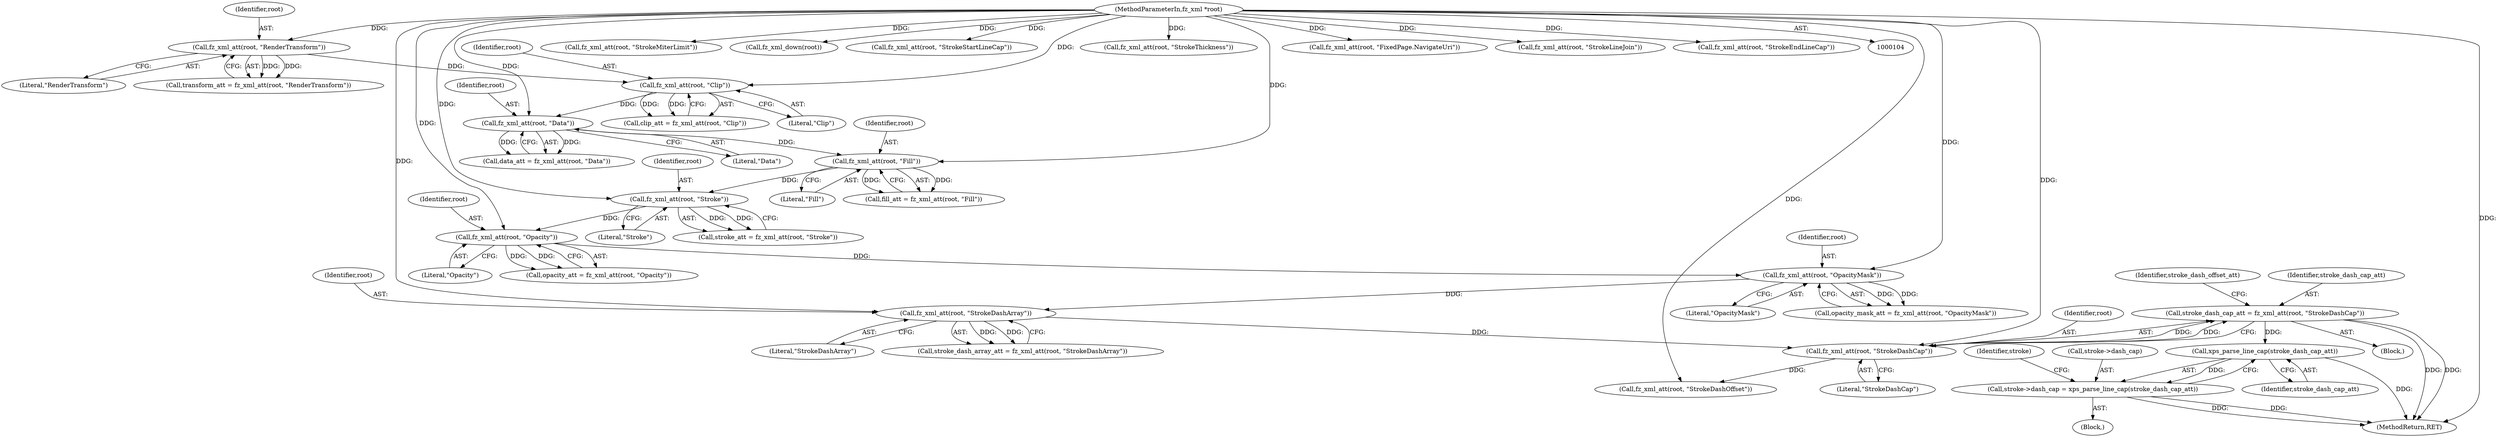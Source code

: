 digraph "0_ghostscript_60dabde18d7fe12b19da8b509bdfee9cc886aafc_3@pointer" {
"1000502" [label="(Call,xps_parse_line_cap(stroke_dash_cap_att))"];
"1000225" [label="(Call,stroke_dash_cap_att = fz_xml_att(root, \"StrokeDashCap\"))"];
"1000227" [label="(Call,fz_xml_att(root, \"StrokeDashCap\"))"];
"1000222" [label="(Call,fz_xml_att(root, \"StrokeDashArray\"))"];
"1000217" [label="(Call,fz_xml_att(root, \"OpacityMask\"))"];
"1000212" [label="(Call,fz_xml_att(root, \"Opacity\"))"];
"1000207" [label="(Call,fz_xml_att(root, \"Stroke\"))"];
"1000202" [label="(Call,fz_xml_att(root, \"Fill\"))"];
"1000197" [label="(Call,fz_xml_att(root, \"Data\"))"];
"1000192" [label="(Call,fz_xml_att(root, \"Clip\"))"];
"1000187" [label="(Call,fz_xml_att(root, \"RenderTransform\"))"];
"1000109" [label="(MethodParameterIn,fz_xml *root)"];
"1000498" [label="(Call,stroke->dash_cap = xps_parse_line_cap(stroke_dash_cap_att))"];
"1000204" [label="(Literal,\"Fill\")"];
"1000109" [label="(MethodParameterIn,fz_xml *root)"];
"1000227" [label="(Call,fz_xml_att(root, \"StrokeDashCap\"))"];
"1000252" [label="(Call,fz_xml_att(root, \"StrokeMiterLimit\"))"];
"1000214" [label="(Literal,\"Opacity\")"];
"1000193" [label="(Identifier,root)"];
"1000202" [label="(Call,fz_xml_att(root, \"Fill\"))"];
"1000268" [label="(Call,fz_xml_down(root))"];
"1000219" [label="(Literal,\"OpacityMask\")"];
"1000198" [label="(Identifier,root)"];
"1000213" [label="(Identifier,root)"];
"1000451" [label="(Block,)"];
"1000208" [label="(Identifier,root)"];
"1000197" [label="(Call,fz_xml_att(root, \"Data\"))"];
"1000224" [label="(Literal,\"StrokeDashArray\")"];
"1000229" [label="(Literal,\"StrokeDashCap\")"];
"1000189" [label="(Literal,\"RenderTransform\")"];
"1000232" [label="(Call,fz_xml_att(root, \"StrokeDashOffset\"))"];
"1000192" [label="(Call,fz_xml_att(root, \"Clip\"))"];
"1000195" [label="(Call,data_att = fz_xml_att(root, \"Data\"))"];
"1000231" [label="(Identifier,stroke_dash_offset_att)"];
"1000506" [label="(Identifier,stroke)"];
"1000212" [label="(Call,fz_xml_att(root, \"Opacity\"))"];
"1000210" [label="(Call,opacity_att = fz_xml_att(root, \"Opacity\"))"];
"1000223" [label="(Identifier,root)"];
"1000218" [label="(Identifier,root)"];
"1000964" [label="(MethodReturn,RET)"];
"1000194" [label="(Literal,\"Clip\")"];
"1000228" [label="(Identifier,root)"];
"1000242" [label="(Call,fz_xml_att(root, \"StrokeStartLineCap\"))"];
"1000257" [label="(Call,fz_xml_att(root, \"StrokeThickness\"))"];
"1000262" [label="(Call,fz_xml_att(root, \"FixedPage.NavigateUri\"))"];
"1000190" [label="(Call,clip_att = fz_xml_att(root, \"Clip\"))"];
"1000499" [label="(Call,stroke->dash_cap)"];
"1000503" [label="(Identifier,stroke_dash_cap_att)"];
"1000188" [label="(Identifier,root)"];
"1000498" [label="(Call,stroke->dash_cap = xps_parse_line_cap(stroke_dash_cap_att))"];
"1000200" [label="(Call,fill_att = fz_xml_att(root, \"Fill\"))"];
"1000187" [label="(Call,fz_xml_att(root, \"RenderTransform\"))"];
"1000247" [label="(Call,fz_xml_att(root, \"StrokeLineJoin\"))"];
"1000220" [label="(Call,stroke_dash_array_att = fz_xml_att(root, \"StrokeDashArray\"))"];
"1000222" [label="(Call,fz_xml_att(root, \"StrokeDashArray\"))"];
"1000199" [label="(Literal,\"Data\")"];
"1000226" [label="(Identifier,stroke_dash_cap_att)"];
"1000209" [label="(Literal,\"Stroke\")"];
"1000225" [label="(Call,stroke_dash_cap_att = fz_xml_att(root, \"StrokeDashCap\"))"];
"1000237" [label="(Call,fz_xml_att(root, \"StrokeEndLineCap\"))"];
"1000215" [label="(Call,opacity_mask_att = fz_xml_att(root, \"OpacityMask\"))"];
"1000205" [label="(Call,stroke_att = fz_xml_att(root, \"Stroke\"))"];
"1000203" [label="(Identifier,root)"];
"1000502" [label="(Call,xps_parse_line_cap(stroke_dash_cap_att))"];
"1000207" [label="(Call,fz_xml_att(root, \"Stroke\"))"];
"1000217" [label="(Call,fz_xml_att(root, \"OpacityMask\"))"];
"1000185" [label="(Call,transform_att = fz_xml_att(root, \"RenderTransform\"))"];
"1000110" [label="(Block,)"];
"1000502" -> "1000498"  [label="AST: "];
"1000502" -> "1000503"  [label="CFG: "];
"1000503" -> "1000502"  [label="AST: "];
"1000498" -> "1000502"  [label="CFG: "];
"1000502" -> "1000964"  [label="DDG: "];
"1000502" -> "1000498"  [label="DDG: "];
"1000225" -> "1000502"  [label="DDG: "];
"1000225" -> "1000110"  [label="AST: "];
"1000225" -> "1000227"  [label="CFG: "];
"1000226" -> "1000225"  [label="AST: "];
"1000227" -> "1000225"  [label="AST: "];
"1000231" -> "1000225"  [label="CFG: "];
"1000225" -> "1000964"  [label="DDG: "];
"1000225" -> "1000964"  [label="DDG: "];
"1000227" -> "1000225"  [label="DDG: "];
"1000227" -> "1000225"  [label="DDG: "];
"1000227" -> "1000229"  [label="CFG: "];
"1000228" -> "1000227"  [label="AST: "];
"1000229" -> "1000227"  [label="AST: "];
"1000222" -> "1000227"  [label="DDG: "];
"1000109" -> "1000227"  [label="DDG: "];
"1000227" -> "1000232"  [label="DDG: "];
"1000222" -> "1000220"  [label="AST: "];
"1000222" -> "1000224"  [label="CFG: "];
"1000223" -> "1000222"  [label="AST: "];
"1000224" -> "1000222"  [label="AST: "];
"1000220" -> "1000222"  [label="CFG: "];
"1000222" -> "1000220"  [label="DDG: "];
"1000222" -> "1000220"  [label="DDG: "];
"1000217" -> "1000222"  [label="DDG: "];
"1000109" -> "1000222"  [label="DDG: "];
"1000217" -> "1000215"  [label="AST: "];
"1000217" -> "1000219"  [label="CFG: "];
"1000218" -> "1000217"  [label="AST: "];
"1000219" -> "1000217"  [label="AST: "];
"1000215" -> "1000217"  [label="CFG: "];
"1000217" -> "1000215"  [label="DDG: "];
"1000217" -> "1000215"  [label="DDG: "];
"1000212" -> "1000217"  [label="DDG: "];
"1000109" -> "1000217"  [label="DDG: "];
"1000212" -> "1000210"  [label="AST: "];
"1000212" -> "1000214"  [label="CFG: "];
"1000213" -> "1000212"  [label="AST: "];
"1000214" -> "1000212"  [label="AST: "];
"1000210" -> "1000212"  [label="CFG: "];
"1000212" -> "1000210"  [label="DDG: "];
"1000212" -> "1000210"  [label="DDG: "];
"1000207" -> "1000212"  [label="DDG: "];
"1000109" -> "1000212"  [label="DDG: "];
"1000207" -> "1000205"  [label="AST: "];
"1000207" -> "1000209"  [label="CFG: "];
"1000208" -> "1000207"  [label="AST: "];
"1000209" -> "1000207"  [label="AST: "];
"1000205" -> "1000207"  [label="CFG: "];
"1000207" -> "1000205"  [label="DDG: "];
"1000207" -> "1000205"  [label="DDG: "];
"1000202" -> "1000207"  [label="DDG: "];
"1000109" -> "1000207"  [label="DDG: "];
"1000202" -> "1000200"  [label="AST: "];
"1000202" -> "1000204"  [label="CFG: "];
"1000203" -> "1000202"  [label="AST: "];
"1000204" -> "1000202"  [label="AST: "];
"1000200" -> "1000202"  [label="CFG: "];
"1000202" -> "1000200"  [label="DDG: "];
"1000202" -> "1000200"  [label="DDG: "];
"1000197" -> "1000202"  [label="DDG: "];
"1000109" -> "1000202"  [label="DDG: "];
"1000197" -> "1000195"  [label="AST: "];
"1000197" -> "1000199"  [label="CFG: "];
"1000198" -> "1000197"  [label="AST: "];
"1000199" -> "1000197"  [label="AST: "];
"1000195" -> "1000197"  [label="CFG: "];
"1000197" -> "1000195"  [label="DDG: "];
"1000197" -> "1000195"  [label="DDG: "];
"1000192" -> "1000197"  [label="DDG: "];
"1000109" -> "1000197"  [label="DDG: "];
"1000192" -> "1000190"  [label="AST: "];
"1000192" -> "1000194"  [label="CFG: "];
"1000193" -> "1000192"  [label="AST: "];
"1000194" -> "1000192"  [label="AST: "];
"1000190" -> "1000192"  [label="CFG: "];
"1000192" -> "1000190"  [label="DDG: "];
"1000192" -> "1000190"  [label="DDG: "];
"1000187" -> "1000192"  [label="DDG: "];
"1000109" -> "1000192"  [label="DDG: "];
"1000187" -> "1000185"  [label="AST: "];
"1000187" -> "1000189"  [label="CFG: "];
"1000188" -> "1000187"  [label="AST: "];
"1000189" -> "1000187"  [label="AST: "];
"1000185" -> "1000187"  [label="CFG: "];
"1000187" -> "1000185"  [label="DDG: "];
"1000187" -> "1000185"  [label="DDG: "];
"1000109" -> "1000187"  [label="DDG: "];
"1000109" -> "1000104"  [label="AST: "];
"1000109" -> "1000964"  [label="DDG: "];
"1000109" -> "1000232"  [label="DDG: "];
"1000109" -> "1000237"  [label="DDG: "];
"1000109" -> "1000242"  [label="DDG: "];
"1000109" -> "1000247"  [label="DDG: "];
"1000109" -> "1000252"  [label="DDG: "];
"1000109" -> "1000257"  [label="DDG: "];
"1000109" -> "1000262"  [label="DDG: "];
"1000109" -> "1000268"  [label="DDG: "];
"1000498" -> "1000451"  [label="AST: "];
"1000499" -> "1000498"  [label="AST: "];
"1000506" -> "1000498"  [label="CFG: "];
"1000498" -> "1000964"  [label="DDG: "];
"1000498" -> "1000964"  [label="DDG: "];
}
